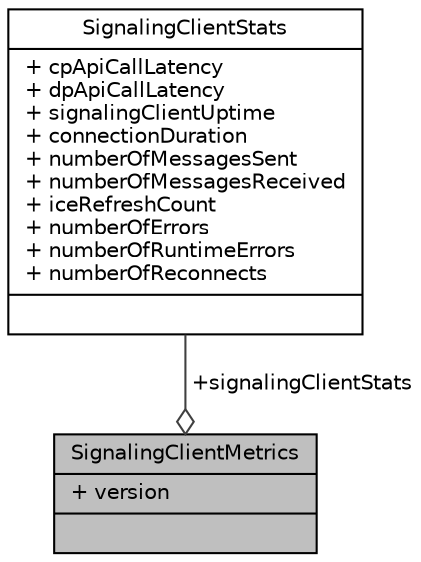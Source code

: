digraph "SignalingClientMetrics"
{
 // LATEX_PDF_SIZE
  edge [fontname="Helvetica",fontsize="10",labelfontname="Helvetica",labelfontsize="10"];
  node [fontname="Helvetica",fontsize="10",shape=record];
  Node1 [label="{SignalingClientMetrics\n|+ version\l|}",height=0.2,width=0.4,color="black", fillcolor="grey75", style="filled", fontcolor="black",tooltip="SignalingStats Collection of signaling related stats. Can be expanded in the future."];
  Node2 -> Node1 [color="grey25",fontsize="10",style="solid",label=" +signalingClientStats" ,arrowhead="odiamond",fontname="Helvetica"];
  Node2 [label="{SignalingClientStats\n|+ cpApiCallLatency\l+ dpApiCallLatency\l+ signalingClientUptime\l+ connectionDuration\l+ numberOfMessagesSent\l+ numberOfMessagesReceived\l+ iceRefreshCount\l+ numberOfErrors\l+ numberOfRuntimeErrors\l+ numberOfReconnects\l|}",height=0.2,width=0.4,color="black", fillcolor="white", style="filled",URL="$structSignalingClientStats.html",tooltip="SignalingClientMetrics Represent the stats related to the KVS WebRTC SDK signaling client."];
}
